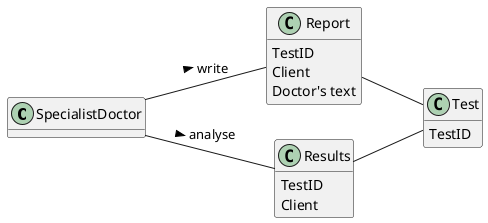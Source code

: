 @startuml
hide methods
left to right direction
skinparam classAttributeIconSize 0


class SpecialistDoctor {

}
class Report{
TestID
Client
Doctor's text
}

class Test{
TestID
}

class Results{
TestID
Client
}

SpecialistDoctor -- Results: analyse >
SpecialistDoctor -- Report: write >
Results -- Test
Report -- Test





@enduml
